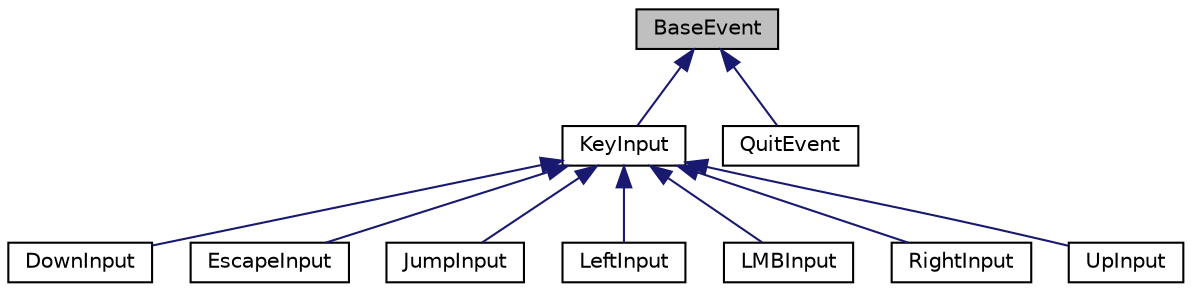digraph "BaseEvent"
{
 // LATEX_PDF_SIZE
  edge [fontname="Helvetica",fontsize="10",labelfontname="Helvetica",labelfontsize="10"];
  node [fontname="Helvetica",fontsize="10",shape=record];
  Node0 [label="BaseEvent",height=0.2,width=0.4,color="black", fillcolor="grey75", style="filled", fontcolor="black",tooltip=" "];
  Node0 -> Node1 [dir="back",color="midnightblue",fontsize="10",style="solid",fontname="Helvetica"];
  Node1 [label="KeyInput",height=0.2,width=0.4,color="black", fillcolor="white", style="filled",URL="$class_key_input.html",tooltip=" "];
  Node1 -> Node2 [dir="back",color="midnightblue",fontsize="10",style="solid",fontname="Helvetica"];
  Node2 [label="DownInput",height=0.2,width=0.4,color="black", fillcolor="white", style="filled",URL="$class_down_input.html",tooltip=" "];
  Node1 -> Node3 [dir="back",color="midnightblue",fontsize="10",style="solid",fontname="Helvetica"];
  Node3 [label="EscapeInput",height=0.2,width=0.4,color="black", fillcolor="white", style="filled",URL="$class_escape_input.html",tooltip=" "];
  Node1 -> Node4 [dir="back",color="midnightblue",fontsize="10",style="solid",fontname="Helvetica"];
  Node4 [label="JumpInput",height=0.2,width=0.4,color="black", fillcolor="white", style="filled",URL="$class_jump_input.html",tooltip=" "];
  Node1 -> Node5 [dir="back",color="midnightblue",fontsize="10",style="solid",fontname="Helvetica"];
  Node5 [label="LeftInput",height=0.2,width=0.4,color="black", fillcolor="white", style="filled",URL="$class_left_input.html",tooltip=" "];
  Node1 -> Node6 [dir="back",color="midnightblue",fontsize="10",style="solid",fontname="Helvetica"];
  Node6 [label="LMBInput",height=0.2,width=0.4,color="black", fillcolor="white", style="filled",URL="$class_l_m_b_input.html",tooltip=" "];
  Node1 -> Node7 [dir="back",color="midnightblue",fontsize="10",style="solid",fontname="Helvetica"];
  Node7 [label="RightInput",height=0.2,width=0.4,color="black", fillcolor="white", style="filled",URL="$class_right_input.html",tooltip=" "];
  Node1 -> Node8 [dir="back",color="midnightblue",fontsize="10",style="solid",fontname="Helvetica"];
  Node8 [label="UpInput",height=0.2,width=0.4,color="black", fillcolor="white", style="filled",URL="$class_up_input.html",tooltip=" "];
  Node0 -> Node9 [dir="back",color="midnightblue",fontsize="10",style="solid",fontname="Helvetica"];
  Node9 [label="QuitEvent",height=0.2,width=0.4,color="black", fillcolor="white", style="filled",URL="$class_quit_event.html",tooltip=" "];
}
